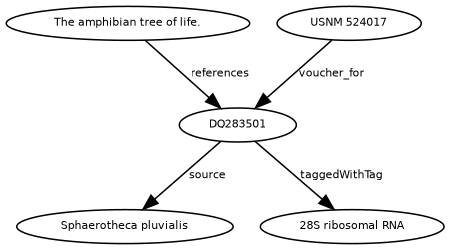 digraph G {
size="3,3";
node [fontsize=7, fontname="Helvetica"];
edge [fontsize=7, fontname="Helvetica"];
node0 [label="DQ283501", width=0.27433100247,height=0.27433100247];
node1 [label="The amphibian tree of life.", width=0.27433100247,height=0.27433100247];
node2 [label="USNM 524017", width=0.27433100247,height=0.27433100247];
node3 [label="Sphaerotheca pluvialis", width=0.27433100247,height=0.27433100247];
node4 [label="28S ribosomal RNA", width=0.27433100247,height=0.27433100247];
node1 -> node0 [label="references"];
node2 -> node0 [label="voucher_for"];
node0 -> node3 [label="source"];
node0 -> node4 [label="taggedWithTag"];
}

